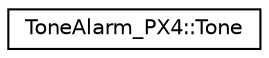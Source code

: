 digraph "Graphical Class Hierarchy"
{
 // INTERACTIVE_SVG=YES
  edge [fontname="Helvetica",fontsize="10",labelfontname="Helvetica",labelfontsize="10"];
  node [fontname="Helvetica",fontsize="10",shape=record];
  rankdir="LR";
  Node1 [label="ToneAlarm_PX4::Tone",height=0.2,width=0.4,color="black", fillcolor="white", style="filled",URL="$structToneAlarm__PX4_1_1Tone.html"];
}
